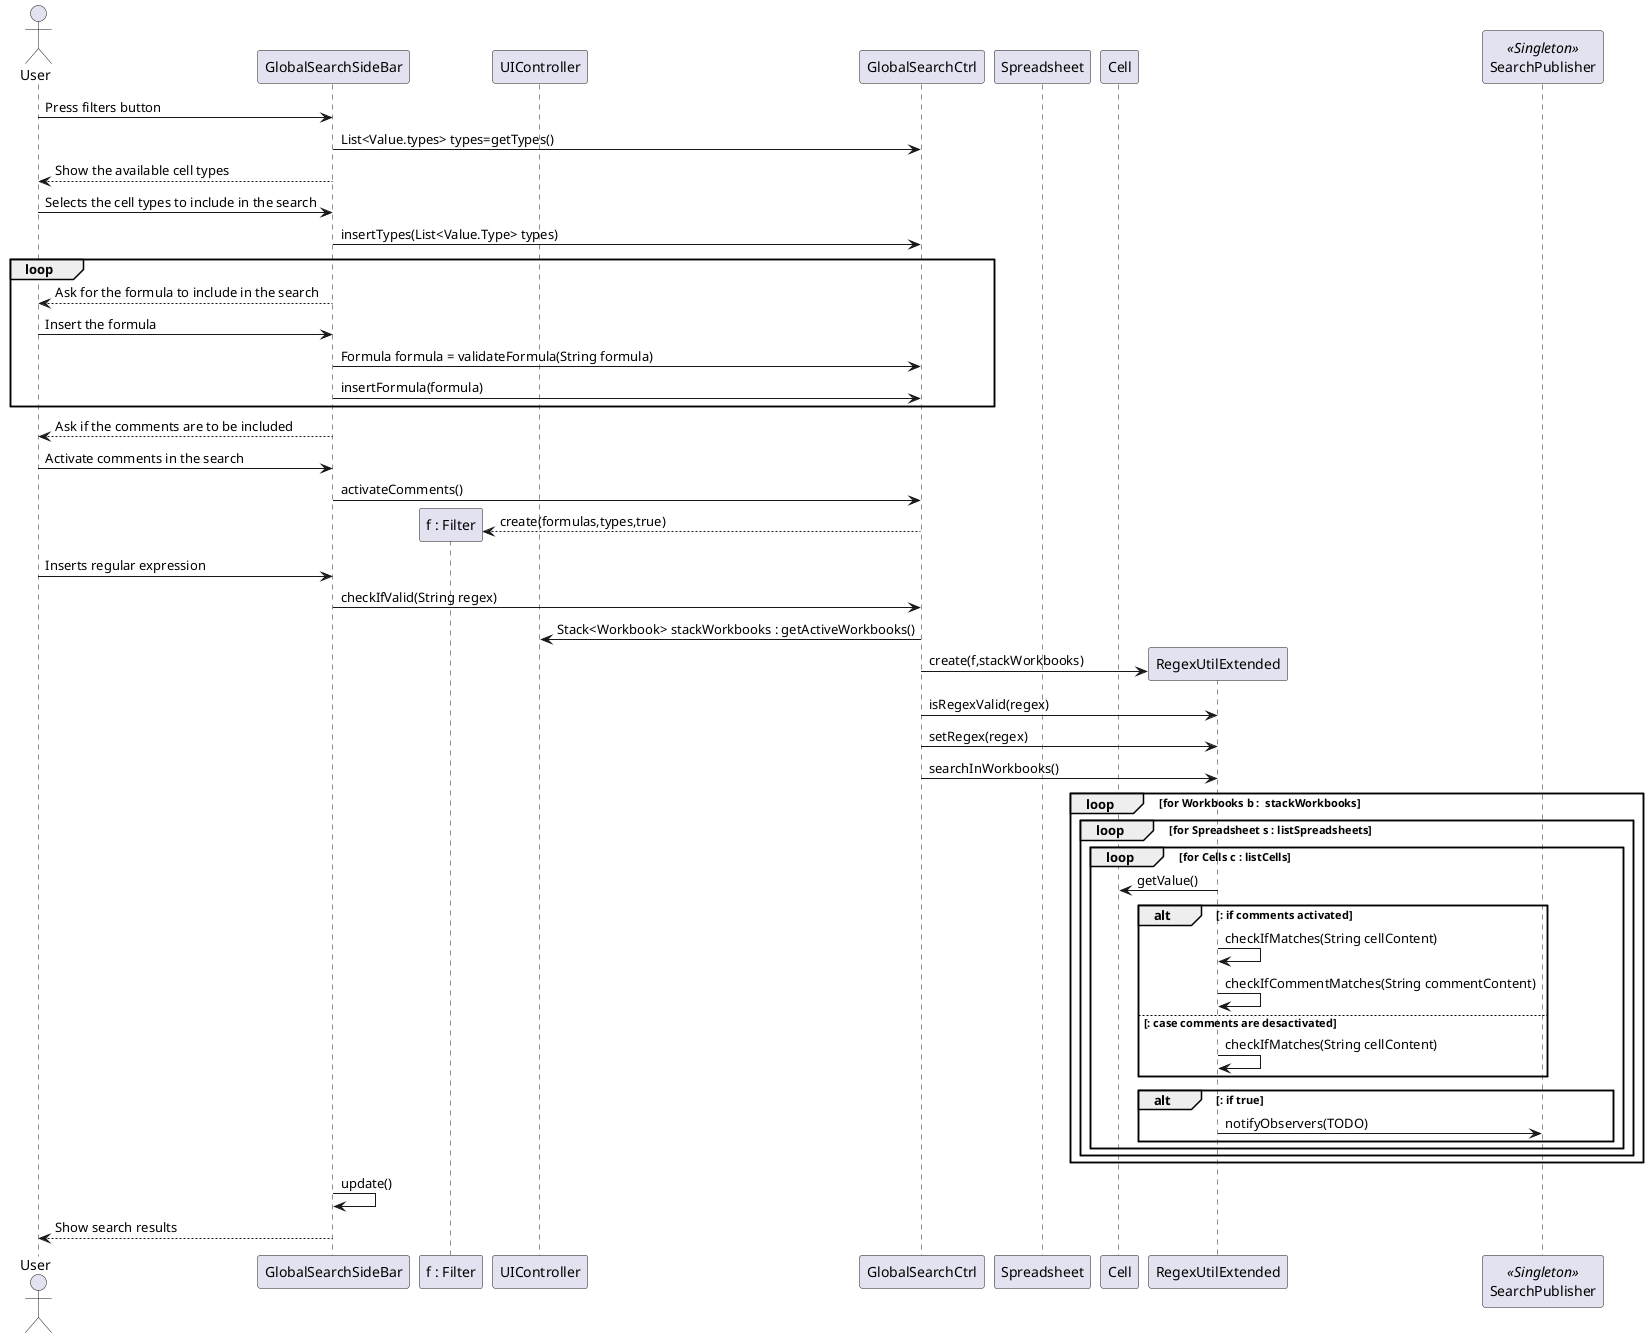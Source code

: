 @startuml 

    actor User 
    participant "GlobalSearchSideBar" as UI
    participant "f : Filter" as ft
    participant "UIController" as UIctrl
    participant "GlobalSearchCtrl" as ctrl
    participant "Spreadsheet" as sheet
    participant "Cell" as cll
    participant "RegexUtilExtended" as util
    participant "SearchPublisher" <<Singleton>>
    

    User -> UI : Press filters button
    UI -> ctrl: List<Value.types> types=getTypes()
    User <-- UI : Show the available cell types
    User -> UI : Selects the cell types to include in the search
    UI -> ctrl: insertTypes(List<Value.Type> types)
    loop
    User <-- UI : Ask for the formula to include in the search
    User -> UI : Insert the formula
    UI->ctrl: Formula formula = validateFormula(String formula) 
    UI -> ctrl: insertFormula(formula)
    end
    User <-- UI : Ask if the comments are to be included
    User -> UI : Activate comments in the search
    UI->ctrl : activateComments()
    create ft
    ctrl-->ft: create(formulas,types,true)
    User -> UI : Inserts regular expression
    UI -> ctrl : checkIfValid(String regex)
    ctrl -> UIctrl : Stack<Workbook> stackWorkbooks : getActiveWorkbooks()
    create util 
    ctrl -> util: create(f,stackWorkbooks)
    ctrl -> util : isRegexValid(regex)
    ctrl -> util : setRegex(regex)
    ctrl -> util : searchInWorkbooks()
    loop for Workbooks b :  stackWorkbooks
    loop for Spreadsheet s : listSpreadsheets
    loop for Cells c : listCells
    util -> cll : getValue()
    alt : if comments activated
    util -> util : checkIfMatches(String cellContent)
    util -> util : checkIfCommentMatches(String commentContent)
    else : case comments are desactivated
    util -> util : checkIfMatches(String cellContent)
    end
    alt : if true
    util-> SearchPublisher : notifyObservers(TODO)
    end
    end
    end
    end
    UI -> UI : update()
    UI-->User: Show search results

    
@enduml
